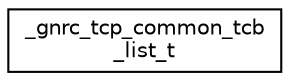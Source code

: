 digraph "Graphical Class Hierarchy"
{
 // LATEX_PDF_SIZE
  edge [fontname="Helvetica",fontsize="10",labelfontname="Helvetica",labelfontsize="10"];
  node [fontname="Helvetica",fontsize="10",shape=record];
  rankdir="LR";
  Node0 [label="_gnrc_tcp_common_tcb\l_list_t",height=0.2,width=0.4,color="black", fillcolor="white", style="filled",URL="$struct__gnrc__tcp__common__tcb__list__t.html",tooltip="TCB list type."];
}
